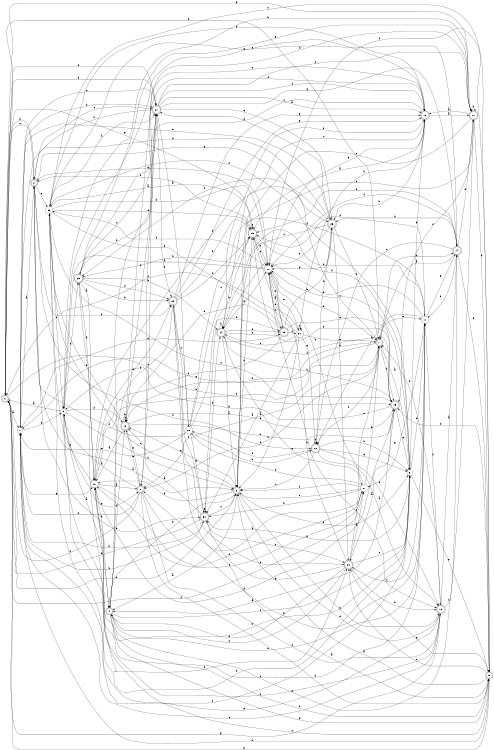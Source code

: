 digraph n27_3 {
__start0 [label="" shape="none"];

rankdir=LR;
size="8,5";

s0 [style="rounded,filled", color="black", fillcolor="white" shape="doublecircle", label="0"];
s1 [style="filled", color="black", fillcolor="white" shape="circle", label="1"];
s2 [style="rounded,filled", color="black", fillcolor="white" shape="doublecircle", label="2"];
s3 [style="rounded,filled", color="black", fillcolor="white" shape="doublecircle", label="3"];
s4 [style="rounded,filled", color="black", fillcolor="white" shape="doublecircle", label="4"];
s5 [style="filled", color="black", fillcolor="white" shape="circle", label="5"];
s6 [style="filled", color="black", fillcolor="white" shape="circle", label="6"];
s7 [style="rounded,filled", color="black", fillcolor="white" shape="doublecircle", label="7"];
s8 [style="rounded,filled", color="black", fillcolor="white" shape="doublecircle", label="8"];
s9 [style="rounded,filled", color="black", fillcolor="white" shape="doublecircle", label="9"];
s10 [style="filled", color="black", fillcolor="white" shape="circle", label="10"];
s11 [style="filled", color="black", fillcolor="white" shape="circle", label="11"];
s12 [style="rounded,filled", color="black", fillcolor="white" shape="doublecircle", label="12"];
s13 [style="rounded,filled", color="black", fillcolor="white" shape="doublecircle", label="13"];
s14 [style="rounded,filled", color="black", fillcolor="white" shape="doublecircle", label="14"];
s15 [style="rounded,filled", color="black", fillcolor="white" shape="doublecircle", label="15"];
s16 [style="rounded,filled", color="black", fillcolor="white" shape="doublecircle", label="16"];
s17 [style="rounded,filled", color="black", fillcolor="white" shape="doublecircle", label="17"];
s18 [style="rounded,filled", color="black", fillcolor="white" shape="doublecircle", label="18"];
s19 [style="rounded,filled", color="black", fillcolor="white" shape="doublecircle", label="19"];
s20 [style="rounded,filled", color="black", fillcolor="white" shape="doublecircle", label="20"];
s21 [style="filled", color="black", fillcolor="white" shape="circle", label="21"];
s22 [style="filled", color="black", fillcolor="white" shape="circle", label="22"];
s23 [style="rounded,filled", color="black", fillcolor="white" shape="doublecircle", label="23"];
s24 [style="rounded,filled", color="black", fillcolor="white" shape="doublecircle", label="24"];
s25 [style="rounded,filled", color="black", fillcolor="white" shape="doublecircle", label="25"];
s26 [style="rounded,filled", color="black", fillcolor="white" shape="doublecircle", label="26"];
s27 [style="rounded,filled", color="black", fillcolor="white" shape="doublecircle", label="27"];
s28 [style="rounded,filled", color="black", fillcolor="white" shape="doublecircle", label="28"];
s29 [style="filled", color="black", fillcolor="white" shape="circle", label="29"];
s30 [style="rounded,filled", color="black", fillcolor="white" shape="doublecircle", label="30"];
s31 [style="filled", color="black", fillcolor="white" shape="circle", label="31"];
s32 [style="filled", color="black", fillcolor="white" shape="circle", label="32"];
s0 -> s1 [label="a"];
s0 -> s19 [label="b"];
s0 -> s2 [label="c"];
s0 -> s27 [label="d"];
s0 -> s3 [label="e"];
s0 -> s21 [label="f"];
s0 -> s17 [label="g"];
s0 -> s7 [label="h"];
s1 -> s2 [label="a"];
s1 -> s30 [label="b"];
s1 -> s27 [label="c"];
s1 -> s5 [label="d"];
s1 -> s26 [label="e"];
s1 -> s6 [label="f"];
s1 -> s10 [label="g"];
s1 -> s27 [label="h"];
s2 -> s3 [label="a"];
s2 -> s28 [label="b"];
s2 -> s27 [label="c"];
s2 -> s0 [label="d"];
s2 -> s32 [label="e"];
s2 -> s12 [label="f"];
s2 -> s7 [label="g"];
s2 -> s30 [label="h"];
s3 -> s4 [label="a"];
s3 -> s10 [label="b"];
s3 -> s32 [label="c"];
s3 -> s15 [label="d"];
s3 -> s4 [label="e"];
s3 -> s6 [label="f"];
s3 -> s18 [label="g"];
s3 -> s13 [label="h"];
s4 -> s5 [label="a"];
s4 -> s9 [label="b"];
s4 -> s6 [label="c"];
s4 -> s18 [label="d"];
s4 -> s17 [label="e"];
s4 -> s16 [label="f"];
s4 -> s9 [label="g"];
s4 -> s11 [label="h"];
s5 -> s0 [label="a"];
s5 -> s6 [label="b"];
s5 -> s23 [label="c"];
s5 -> s18 [label="d"];
s5 -> s16 [label="e"];
s5 -> s20 [label="f"];
s5 -> s8 [label="g"];
s5 -> s3 [label="h"];
s6 -> s7 [label="a"];
s6 -> s30 [label="b"];
s6 -> s22 [label="c"];
s6 -> s11 [label="d"];
s6 -> s9 [label="e"];
s6 -> s32 [label="f"];
s6 -> s16 [label="g"];
s6 -> s10 [label="h"];
s7 -> s8 [label="a"];
s7 -> s18 [label="b"];
s7 -> s8 [label="c"];
s7 -> s14 [label="d"];
s7 -> s11 [label="e"];
s7 -> s12 [label="f"];
s7 -> s1 [label="g"];
s7 -> s19 [label="h"];
s8 -> s5 [label="a"];
s8 -> s9 [label="b"];
s8 -> s27 [label="c"];
s8 -> s0 [label="d"];
s8 -> s18 [label="e"];
s8 -> s13 [label="f"];
s8 -> s11 [label="g"];
s8 -> s1 [label="h"];
s9 -> s3 [label="a"];
s9 -> s1 [label="b"];
s9 -> s10 [label="c"];
s9 -> s19 [label="d"];
s9 -> s20 [label="e"];
s9 -> s22 [label="f"];
s9 -> s20 [label="g"];
s9 -> s0 [label="h"];
s10 -> s8 [label="a"];
s10 -> s7 [label="b"];
s10 -> s11 [label="c"];
s10 -> s26 [label="d"];
s10 -> s28 [label="e"];
s10 -> s21 [label="f"];
s10 -> s32 [label="g"];
s10 -> s4 [label="h"];
s11 -> s12 [label="a"];
s11 -> s24 [label="b"];
s11 -> s20 [label="c"];
s11 -> s15 [label="d"];
s11 -> s14 [label="e"];
s11 -> s13 [label="f"];
s11 -> s21 [label="g"];
s11 -> s24 [label="h"];
s12 -> s13 [label="a"];
s12 -> s6 [label="b"];
s12 -> s3 [label="c"];
s12 -> s26 [label="d"];
s12 -> s13 [label="e"];
s12 -> s29 [label="f"];
s12 -> s6 [label="g"];
s12 -> s12 [label="h"];
s13 -> s14 [label="a"];
s13 -> s23 [label="b"];
s13 -> s1 [label="c"];
s13 -> s3 [label="d"];
s13 -> s32 [label="e"];
s13 -> s14 [label="f"];
s13 -> s0 [label="g"];
s13 -> s7 [label="h"];
s14 -> s7 [label="a"];
s14 -> s15 [label="b"];
s14 -> s12 [label="c"];
s14 -> s17 [label="d"];
s14 -> s11 [label="e"];
s14 -> s22 [label="f"];
s14 -> s9 [label="g"];
s14 -> s26 [label="h"];
s15 -> s16 [label="a"];
s15 -> s30 [label="b"];
s15 -> s15 [label="c"];
s15 -> s6 [label="d"];
s15 -> s22 [label="e"];
s15 -> s2 [label="f"];
s15 -> s0 [label="g"];
s15 -> s22 [label="h"];
s16 -> s17 [label="a"];
s16 -> s26 [label="b"];
s16 -> s8 [label="c"];
s16 -> s32 [label="d"];
s16 -> s23 [label="e"];
s16 -> s24 [label="f"];
s16 -> s22 [label="g"];
s16 -> s31 [label="h"];
s17 -> s16 [label="a"];
s17 -> s5 [label="b"];
s17 -> s3 [label="c"];
s17 -> s18 [label="d"];
s17 -> s3 [label="e"];
s17 -> s19 [label="f"];
s17 -> s9 [label="g"];
s17 -> s17 [label="h"];
s18 -> s10 [label="a"];
s18 -> s19 [label="b"];
s18 -> s18 [label="c"];
s18 -> s27 [label="d"];
s18 -> s19 [label="e"];
s18 -> s32 [label="f"];
s18 -> s8 [label="g"];
s18 -> s18 [label="h"];
s19 -> s20 [label="a"];
s19 -> s24 [label="b"];
s19 -> s32 [label="c"];
s19 -> s10 [label="d"];
s19 -> s6 [label="e"];
s19 -> s15 [label="f"];
s19 -> s4 [label="g"];
s19 -> s5 [label="h"];
s20 -> s21 [label="a"];
s20 -> s13 [label="b"];
s20 -> s6 [label="c"];
s20 -> s4 [label="d"];
s20 -> s7 [label="e"];
s20 -> s4 [label="f"];
s20 -> s30 [label="g"];
s20 -> s22 [label="h"];
s21 -> s8 [label="a"];
s21 -> s22 [label="b"];
s21 -> s10 [label="c"];
s21 -> s29 [label="d"];
s21 -> s3 [label="e"];
s21 -> s3 [label="f"];
s21 -> s7 [label="g"];
s21 -> s30 [label="h"];
s22 -> s5 [label="a"];
s22 -> s23 [label="b"];
s22 -> s13 [label="c"];
s22 -> s7 [label="d"];
s22 -> s31 [label="e"];
s22 -> s32 [label="f"];
s22 -> s2 [label="g"];
s22 -> s25 [label="h"];
s23 -> s10 [label="a"];
s23 -> s24 [label="b"];
s23 -> s27 [label="c"];
s23 -> s27 [label="d"];
s23 -> s17 [label="e"];
s23 -> s28 [label="f"];
s23 -> s10 [label="g"];
s23 -> s28 [label="h"];
s24 -> s3 [label="a"];
s24 -> s25 [label="b"];
s24 -> s16 [label="c"];
s24 -> s25 [label="d"];
s24 -> s21 [label="e"];
s24 -> s19 [label="f"];
s24 -> s22 [label="g"];
s24 -> s24 [label="h"];
s25 -> s22 [label="a"];
s25 -> s26 [label="b"];
s25 -> s10 [label="c"];
s25 -> s22 [label="d"];
s25 -> s19 [label="e"];
s25 -> s31 [label="f"];
s25 -> s1 [label="g"];
s25 -> s18 [label="h"];
s26 -> s20 [label="a"];
s26 -> s7 [label="b"];
s26 -> s3 [label="c"];
s26 -> s27 [label="d"];
s26 -> s22 [label="e"];
s26 -> s23 [label="f"];
s26 -> s22 [label="g"];
s26 -> s1 [label="h"];
s27 -> s16 [label="a"];
s27 -> s28 [label="b"];
s27 -> s17 [label="c"];
s27 -> s0 [label="d"];
s27 -> s26 [label="e"];
s27 -> s16 [label="f"];
s27 -> s14 [label="g"];
s27 -> s2 [label="h"];
s28 -> s9 [label="a"];
s28 -> s15 [label="b"];
s28 -> s20 [label="c"];
s28 -> s15 [label="d"];
s28 -> s16 [label="e"];
s28 -> s29 [label="f"];
s28 -> s16 [label="g"];
s28 -> s4 [label="h"];
s29 -> s27 [label="a"];
s29 -> s12 [label="b"];
s29 -> s15 [label="c"];
s29 -> s2 [label="d"];
s29 -> s1 [label="e"];
s29 -> s11 [label="f"];
s29 -> s30 [label="g"];
s29 -> s25 [label="h"];
s30 -> s18 [label="a"];
s30 -> s1 [label="b"];
s30 -> s3 [label="c"];
s30 -> s0 [label="d"];
s30 -> s20 [label="e"];
s30 -> s28 [label="f"];
s30 -> s30 [label="g"];
s30 -> s24 [label="h"];
s31 -> s30 [label="a"];
s31 -> s3 [label="b"];
s31 -> s24 [label="c"];
s31 -> s31 [label="d"];
s31 -> s7 [label="e"];
s31 -> s0 [label="f"];
s31 -> s12 [label="g"];
s31 -> s15 [label="h"];
s32 -> s15 [label="a"];
s32 -> s22 [label="b"];
s32 -> s9 [label="c"];
s32 -> s15 [label="d"];
s32 -> s5 [label="e"];
s32 -> s25 [label="f"];
s32 -> s14 [label="g"];
s32 -> s27 [label="h"];

}